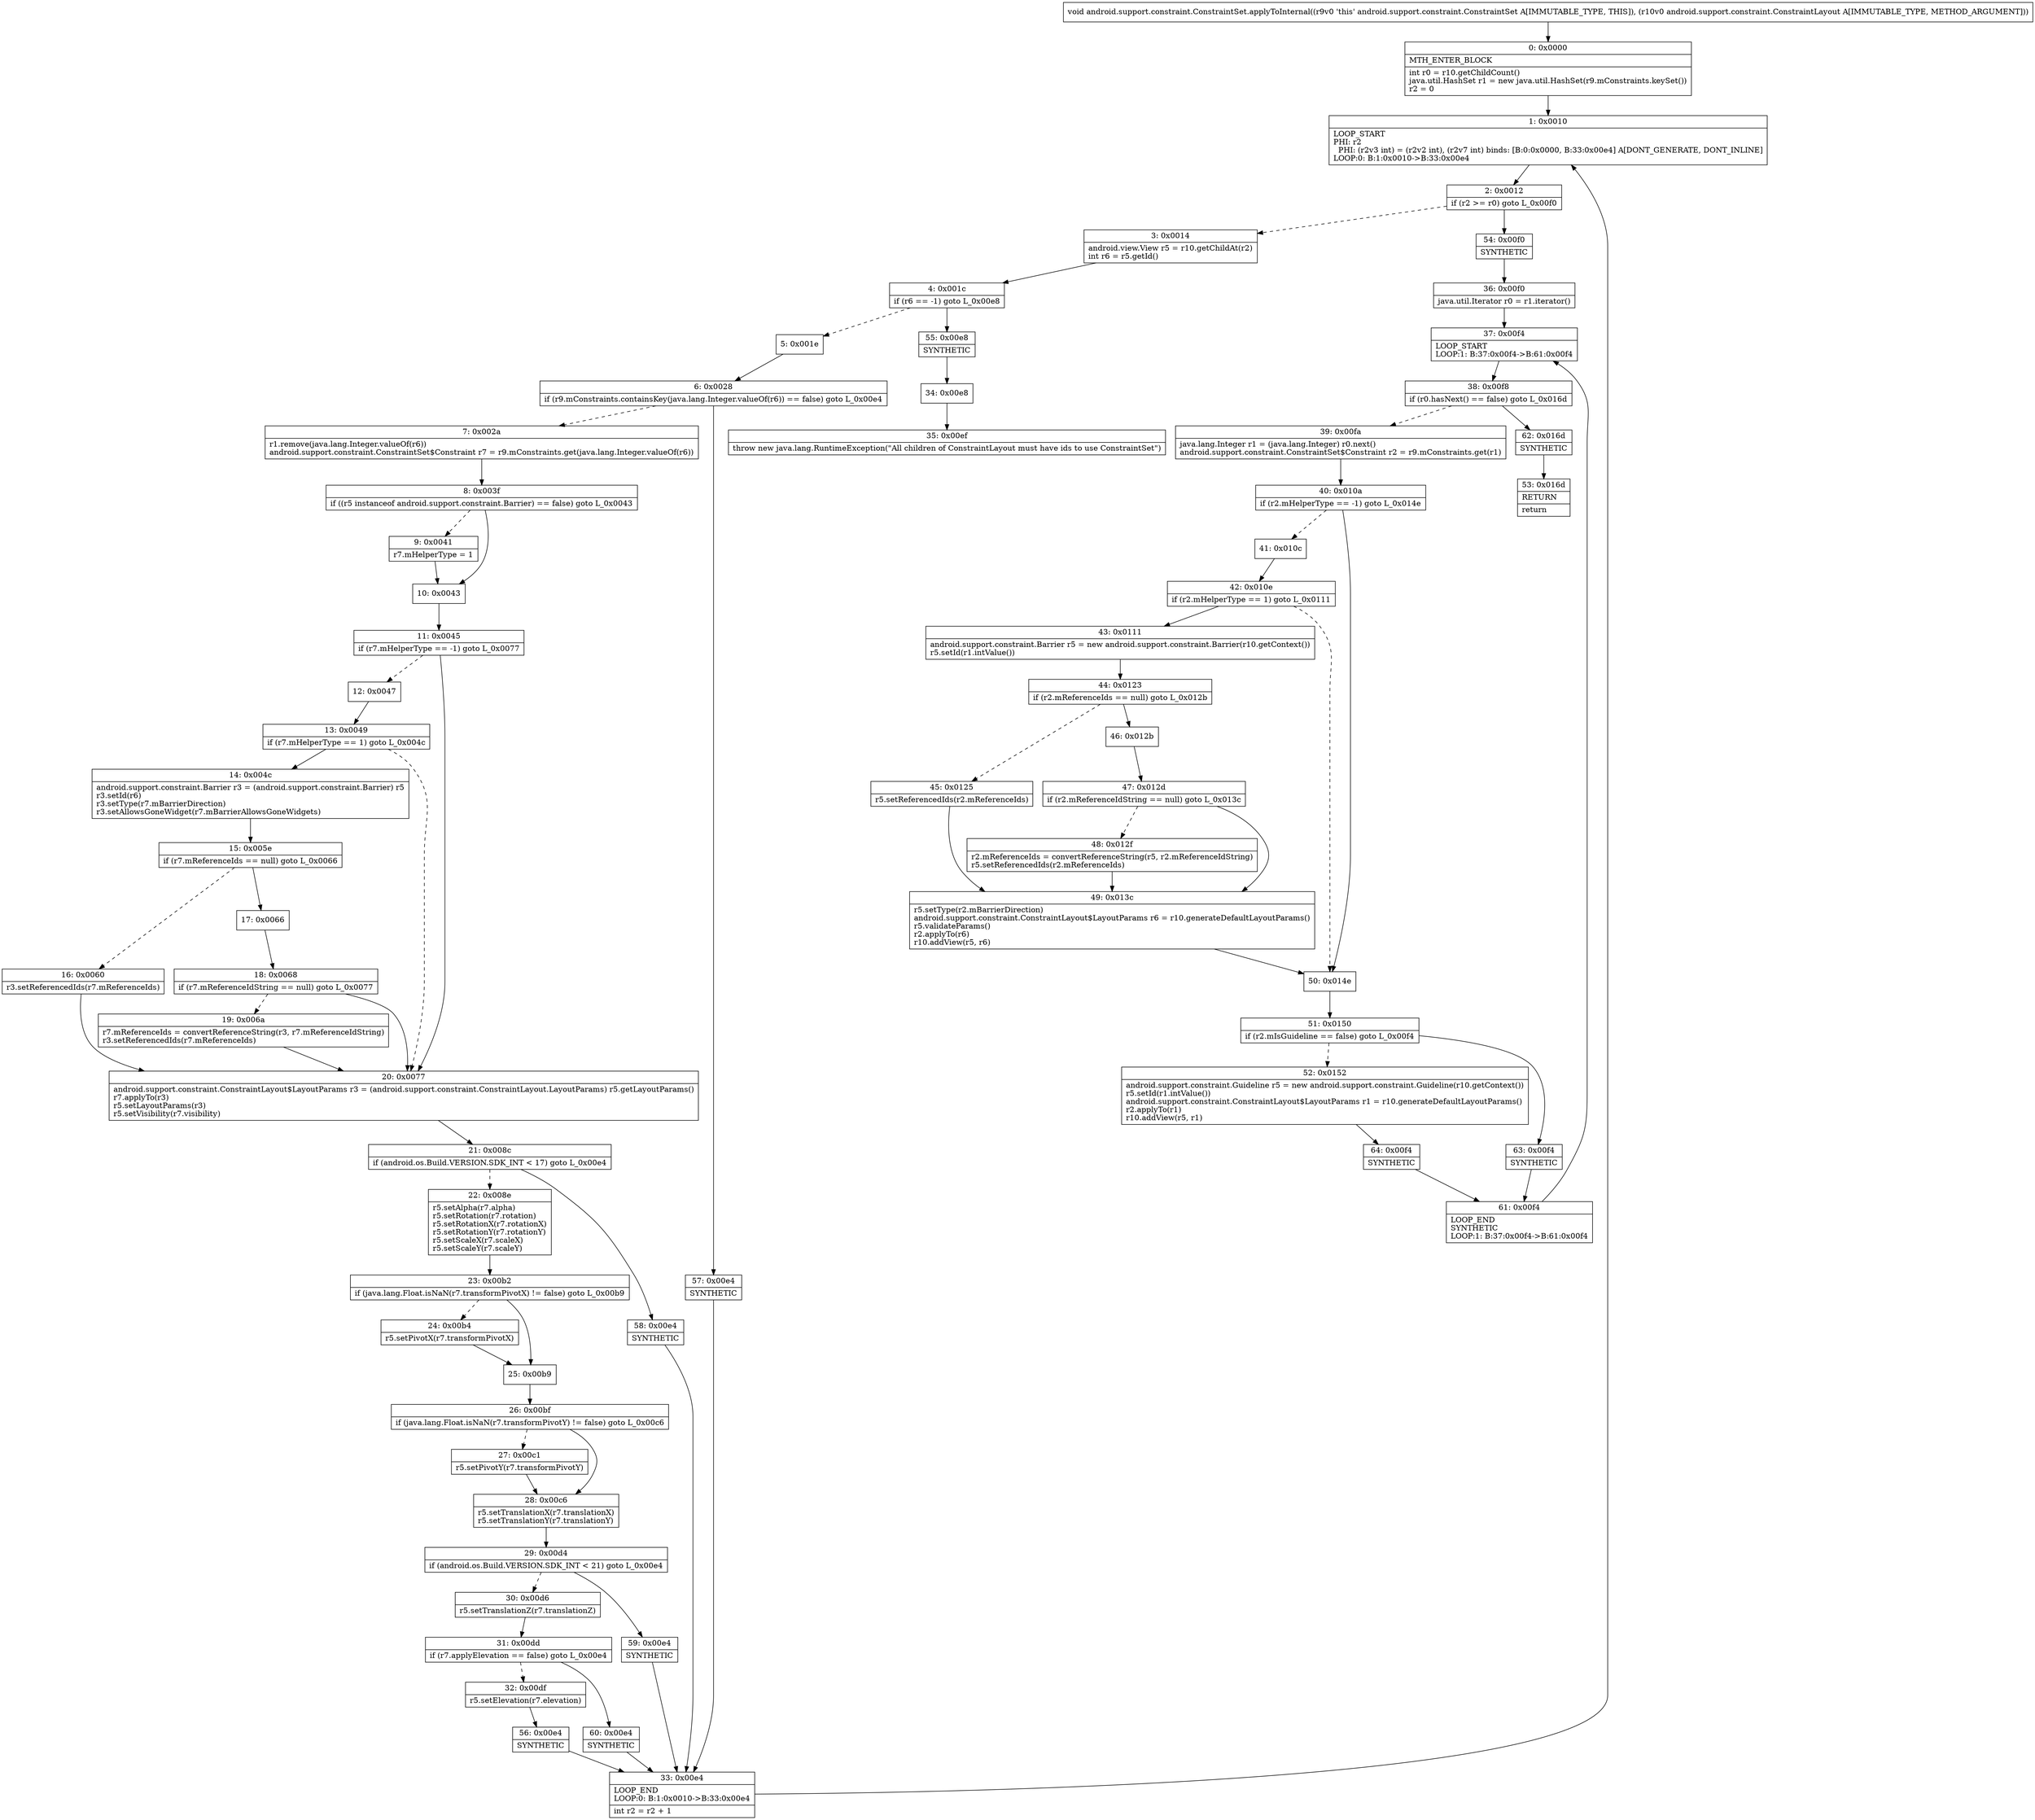 digraph "CFG forandroid.support.constraint.ConstraintSet.applyToInternal(Landroid\/support\/constraint\/ConstraintLayout;)V" {
Node_0 [shape=record,label="{0\:\ 0x0000|MTH_ENTER_BLOCK\l|int r0 = r10.getChildCount()\ljava.util.HashSet r1 = new java.util.HashSet(r9.mConstraints.keySet())\lr2 = 0\l}"];
Node_1 [shape=record,label="{1\:\ 0x0010|LOOP_START\lPHI: r2 \l  PHI: (r2v3 int) = (r2v2 int), (r2v7 int) binds: [B:0:0x0000, B:33:0x00e4] A[DONT_GENERATE, DONT_INLINE]\lLOOP:0: B:1:0x0010\-\>B:33:0x00e4\l}"];
Node_2 [shape=record,label="{2\:\ 0x0012|if (r2 \>= r0) goto L_0x00f0\l}"];
Node_3 [shape=record,label="{3\:\ 0x0014|android.view.View r5 = r10.getChildAt(r2)\lint r6 = r5.getId()\l}"];
Node_4 [shape=record,label="{4\:\ 0x001c|if (r6 == \-1) goto L_0x00e8\l}"];
Node_5 [shape=record,label="{5\:\ 0x001e}"];
Node_6 [shape=record,label="{6\:\ 0x0028|if (r9.mConstraints.containsKey(java.lang.Integer.valueOf(r6)) == false) goto L_0x00e4\l}"];
Node_7 [shape=record,label="{7\:\ 0x002a|r1.remove(java.lang.Integer.valueOf(r6))\landroid.support.constraint.ConstraintSet$Constraint r7 = r9.mConstraints.get(java.lang.Integer.valueOf(r6))\l}"];
Node_8 [shape=record,label="{8\:\ 0x003f|if ((r5 instanceof android.support.constraint.Barrier) == false) goto L_0x0043\l}"];
Node_9 [shape=record,label="{9\:\ 0x0041|r7.mHelperType = 1\l}"];
Node_10 [shape=record,label="{10\:\ 0x0043}"];
Node_11 [shape=record,label="{11\:\ 0x0045|if (r7.mHelperType == \-1) goto L_0x0077\l}"];
Node_12 [shape=record,label="{12\:\ 0x0047}"];
Node_13 [shape=record,label="{13\:\ 0x0049|if (r7.mHelperType == 1) goto L_0x004c\l}"];
Node_14 [shape=record,label="{14\:\ 0x004c|android.support.constraint.Barrier r3 = (android.support.constraint.Barrier) r5\lr3.setId(r6)\lr3.setType(r7.mBarrierDirection)\lr3.setAllowsGoneWidget(r7.mBarrierAllowsGoneWidgets)\l}"];
Node_15 [shape=record,label="{15\:\ 0x005e|if (r7.mReferenceIds == null) goto L_0x0066\l}"];
Node_16 [shape=record,label="{16\:\ 0x0060|r3.setReferencedIds(r7.mReferenceIds)\l}"];
Node_17 [shape=record,label="{17\:\ 0x0066}"];
Node_18 [shape=record,label="{18\:\ 0x0068|if (r7.mReferenceIdString == null) goto L_0x0077\l}"];
Node_19 [shape=record,label="{19\:\ 0x006a|r7.mReferenceIds = convertReferenceString(r3, r7.mReferenceIdString)\lr3.setReferencedIds(r7.mReferenceIds)\l}"];
Node_20 [shape=record,label="{20\:\ 0x0077|android.support.constraint.ConstraintLayout$LayoutParams r3 = (android.support.constraint.ConstraintLayout.LayoutParams) r5.getLayoutParams()\lr7.applyTo(r3)\lr5.setLayoutParams(r3)\lr5.setVisibility(r7.visibility)\l}"];
Node_21 [shape=record,label="{21\:\ 0x008c|if (android.os.Build.VERSION.SDK_INT \< 17) goto L_0x00e4\l}"];
Node_22 [shape=record,label="{22\:\ 0x008e|r5.setAlpha(r7.alpha)\lr5.setRotation(r7.rotation)\lr5.setRotationX(r7.rotationX)\lr5.setRotationY(r7.rotationY)\lr5.setScaleX(r7.scaleX)\lr5.setScaleY(r7.scaleY)\l}"];
Node_23 [shape=record,label="{23\:\ 0x00b2|if (java.lang.Float.isNaN(r7.transformPivotX) != false) goto L_0x00b9\l}"];
Node_24 [shape=record,label="{24\:\ 0x00b4|r5.setPivotX(r7.transformPivotX)\l}"];
Node_25 [shape=record,label="{25\:\ 0x00b9}"];
Node_26 [shape=record,label="{26\:\ 0x00bf|if (java.lang.Float.isNaN(r7.transformPivotY) != false) goto L_0x00c6\l}"];
Node_27 [shape=record,label="{27\:\ 0x00c1|r5.setPivotY(r7.transformPivotY)\l}"];
Node_28 [shape=record,label="{28\:\ 0x00c6|r5.setTranslationX(r7.translationX)\lr5.setTranslationY(r7.translationY)\l}"];
Node_29 [shape=record,label="{29\:\ 0x00d4|if (android.os.Build.VERSION.SDK_INT \< 21) goto L_0x00e4\l}"];
Node_30 [shape=record,label="{30\:\ 0x00d6|r5.setTranslationZ(r7.translationZ)\l}"];
Node_31 [shape=record,label="{31\:\ 0x00dd|if (r7.applyElevation == false) goto L_0x00e4\l}"];
Node_32 [shape=record,label="{32\:\ 0x00df|r5.setElevation(r7.elevation)\l}"];
Node_33 [shape=record,label="{33\:\ 0x00e4|LOOP_END\lLOOP:0: B:1:0x0010\-\>B:33:0x00e4\l|int r2 = r2 + 1\l}"];
Node_34 [shape=record,label="{34\:\ 0x00e8}"];
Node_35 [shape=record,label="{35\:\ 0x00ef|throw new java.lang.RuntimeException(\"All children of ConstraintLayout must have ids to use ConstraintSet\")\l}"];
Node_36 [shape=record,label="{36\:\ 0x00f0|java.util.Iterator r0 = r1.iterator()\l}"];
Node_37 [shape=record,label="{37\:\ 0x00f4|LOOP_START\lLOOP:1: B:37:0x00f4\-\>B:61:0x00f4\l}"];
Node_38 [shape=record,label="{38\:\ 0x00f8|if (r0.hasNext() == false) goto L_0x016d\l}"];
Node_39 [shape=record,label="{39\:\ 0x00fa|java.lang.Integer r1 = (java.lang.Integer) r0.next()\landroid.support.constraint.ConstraintSet$Constraint r2 = r9.mConstraints.get(r1)\l}"];
Node_40 [shape=record,label="{40\:\ 0x010a|if (r2.mHelperType == \-1) goto L_0x014e\l}"];
Node_41 [shape=record,label="{41\:\ 0x010c}"];
Node_42 [shape=record,label="{42\:\ 0x010e|if (r2.mHelperType == 1) goto L_0x0111\l}"];
Node_43 [shape=record,label="{43\:\ 0x0111|android.support.constraint.Barrier r5 = new android.support.constraint.Barrier(r10.getContext())\lr5.setId(r1.intValue())\l}"];
Node_44 [shape=record,label="{44\:\ 0x0123|if (r2.mReferenceIds == null) goto L_0x012b\l}"];
Node_45 [shape=record,label="{45\:\ 0x0125|r5.setReferencedIds(r2.mReferenceIds)\l}"];
Node_46 [shape=record,label="{46\:\ 0x012b}"];
Node_47 [shape=record,label="{47\:\ 0x012d|if (r2.mReferenceIdString == null) goto L_0x013c\l}"];
Node_48 [shape=record,label="{48\:\ 0x012f|r2.mReferenceIds = convertReferenceString(r5, r2.mReferenceIdString)\lr5.setReferencedIds(r2.mReferenceIds)\l}"];
Node_49 [shape=record,label="{49\:\ 0x013c|r5.setType(r2.mBarrierDirection)\landroid.support.constraint.ConstraintLayout$LayoutParams r6 = r10.generateDefaultLayoutParams()\lr5.validateParams()\lr2.applyTo(r6)\lr10.addView(r5, r6)\l}"];
Node_50 [shape=record,label="{50\:\ 0x014e}"];
Node_51 [shape=record,label="{51\:\ 0x0150|if (r2.mIsGuideline == false) goto L_0x00f4\l}"];
Node_52 [shape=record,label="{52\:\ 0x0152|android.support.constraint.Guideline r5 = new android.support.constraint.Guideline(r10.getContext())\lr5.setId(r1.intValue())\landroid.support.constraint.ConstraintLayout$LayoutParams r1 = r10.generateDefaultLayoutParams()\lr2.applyTo(r1)\lr10.addView(r5, r1)\l}"];
Node_53 [shape=record,label="{53\:\ 0x016d|RETURN\l|return\l}"];
Node_54 [shape=record,label="{54\:\ 0x00f0|SYNTHETIC\l}"];
Node_55 [shape=record,label="{55\:\ 0x00e8|SYNTHETIC\l}"];
Node_56 [shape=record,label="{56\:\ 0x00e4|SYNTHETIC\l}"];
Node_57 [shape=record,label="{57\:\ 0x00e4|SYNTHETIC\l}"];
Node_58 [shape=record,label="{58\:\ 0x00e4|SYNTHETIC\l}"];
Node_59 [shape=record,label="{59\:\ 0x00e4|SYNTHETIC\l}"];
Node_60 [shape=record,label="{60\:\ 0x00e4|SYNTHETIC\l}"];
Node_61 [shape=record,label="{61\:\ 0x00f4|LOOP_END\lSYNTHETIC\lLOOP:1: B:37:0x00f4\-\>B:61:0x00f4\l}"];
Node_62 [shape=record,label="{62\:\ 0x016d|SYNTHETIC\l}"];
Node_63 [shape=record,label="{63\:\ 0x00f4|SYNTHETIC\l}"];
Node_64 [shape=record,label="{64\:\ 0x00f4|SYNTHETIC\l}"];
MethodNode[shape=record,label="{void android.support.constraint.ConstraintSet.applyToInternal((r9v0 'this' android.support.constraint.ConstraintSet A[IMMUTABLE_TYPE, THIS]), (r10v0 android.support.constraint.ConstraintLayout A[IMMUTABLE_TYPE, METHOD_ARGUMENT])) }"];
MethodNode -> Node_0;
Node_0 -> Node_1;
Node_1 -> Node_2;
Node_2 -> Node_3[style=dashed];
Node_2 -> Node_54;
Node_3 -> Node_4;
Node_4 -> Node_5[style=dashed];
Node_4 -> Node_55;
Node_5 -> Node_6;
Node_6 -> Node_7[style=dashed];
Node_6 -> Node_57;
Node_7 -> Node_8;
Node_8 -> Node_9[style=dashed];
Node_8 -> Node_10;
Node_9 -> Node_10;
Node_10 -> Node_11;
Node_11 -> Node_12[style=dashed];
Node_11 -> Node_20;
Node_12 -> Node_13;
Node_13 -> Node_14;
Node_13 -> Node_20[style=dashed];
Node_14 -> Node_15;
Node_15 -> Node_16[style=dashed];
Node_15 -> Node_17;
Node_16 -> Node_20;
Node_17 -> Node_18;
Node_18 -> Node_19[style=dashed];
Node_18 -> Node_20;
Node_19 -> Node_20;
Node_20 -> Node_21;
Node_21 -> Node_22[style=dashed];
Node_21 -> Node_58;
Node_22 -> Node_23;
Node_23 -> Node_24[style=dashed];
Node_23 -> Node_25;
Node_24 -> Node_25;
Node_25 -> Node_26;
Node_26 -> Node_27[style=dashed];
Node_26 -> Node_28;
Node_27 -> Node_28;
Node_28 -> Node_29;
Node_29 -> Node_30[style=dashed];
Node_29 -> Node_59;
Node_30 -> Node_31;
Node_31 -> Node_32[style=dashed];
Node_31 -> Node_60;
Node_32 -> Node_56;
Node_33 -> Node_1;
Node_34 -> Node_35;
Node_36 -> Node_37;
Node_37 -> Node_38;
Node_38 -> Node_39[style=dashed];
Node_38 -> Node_62;
Node_39 -> Node_40;
Node_40 -> Node_41[style=dashed];
Node_40 -> Node_50;
Node_41 -> Node_42;
Node_42 -> Node_43;
Node_42 -> Node_50[style=dashed];
Node_43 -> Node_44;
Node_44 -> Node_45[style=dashed];
Node_44 -> Node_46;
Node_45 -> Node_49;
Node_46 -> Node_47;
Node_47 -> Node_48[style=dashed];
Node_47 -> Node_49;
Node_48 -> Node_49;
Node_49 -> Node_50;
Node_50 -> Node_51;
Node_51 -> Node_52[style=dashed];
Node_51 -> Node_63;
Node_52 -> Node_64;
Node_54 -> Node_36;
Node_55 -> Node_34;
Node_56 -> Node_33;
Node_57 -> Node_33;
Node_58 -> Node_33;
Node_59 -> Node_33;
Node_60 -> Node_33;
Node_61 -> Node_37;
Node_62 -> Node_53;
Node_63 -> Node_61;
Node_64 -> Node_61;
}

